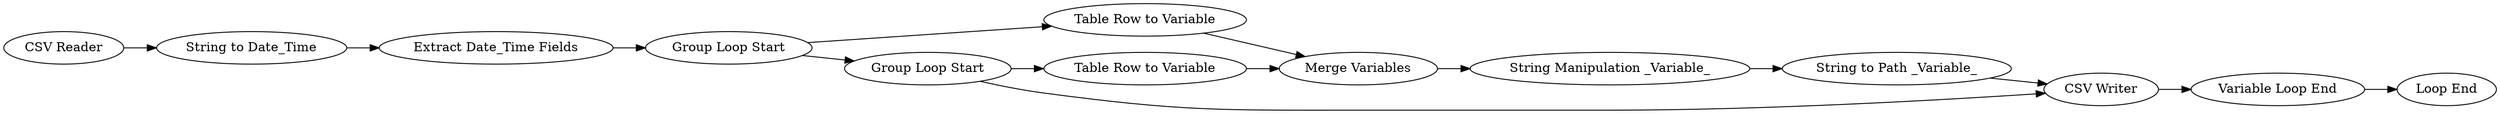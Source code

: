digraph {
	"-2106100032365750434_8" [label="Table Row to Variable"]
	"-2106100032365750434_13" [label="Variable Loop End"]
	"-2106100032365750434_4" [label="Group Loop Start"]
	"-2106100032365750434_1" [label="CSV Reader"]
	"-2106100032365750434_2" [label="String to Date_Time"]
	"-2106100032365750434_9" [label="Merge Variables"]
	"-2106100032365750434_12" [label="String to Path _Variable_"]
	"-2106100032365750434_7" [label="Table Row to Variable"]
	"-2106100032365750434_11" [label="CSV Writer"]
	"-2106100032365750434_14" [label="Loop End"]
	"-2106100032365750434_3" [label="Extract Date_Time Fields"]
	"-2106100032365750434_10" [label="String Manipulation _Variable_"]
	"-2106100032365750434_5" [label="Group Loop Start"]
	"-2106100032365750434_12" -> "-2106100032365750434_11"
	"-2106100032365750434_9" -> "-2106100032365750434_10"
	"-2106100032365750434_4" -> "-2106100032365750434_5"
	"-2106100032365750434_13" -> "-2106100032365750434_14"
	"-2106100032365750434_2" -> "-2106100032365750434_3"
	"-2106100032365750434_1" -> "-2106100032365750434_2"
	"-2106100032365750434_5" -> "-2106100032365750434_7"
	"-2106100032365750434_11" -> "-2106100032365750434_13"
	"-2106100032365750434_7" -> "-2106100032365750434_9"
	"-2106100032365750434_3" -> "-2106100032365750434_4"
	"-2106100032365750434_4" -> "-2106100032365750434_8"
	"-2106100032365750434_10" -> "-2106100032365750434_12"
	"-2106100032365750434_8" -> "-2106100032365750434_9"
	"-2106100032365750434_5" -> "-2106100032365750434_11"
	rankdir=LR
}
